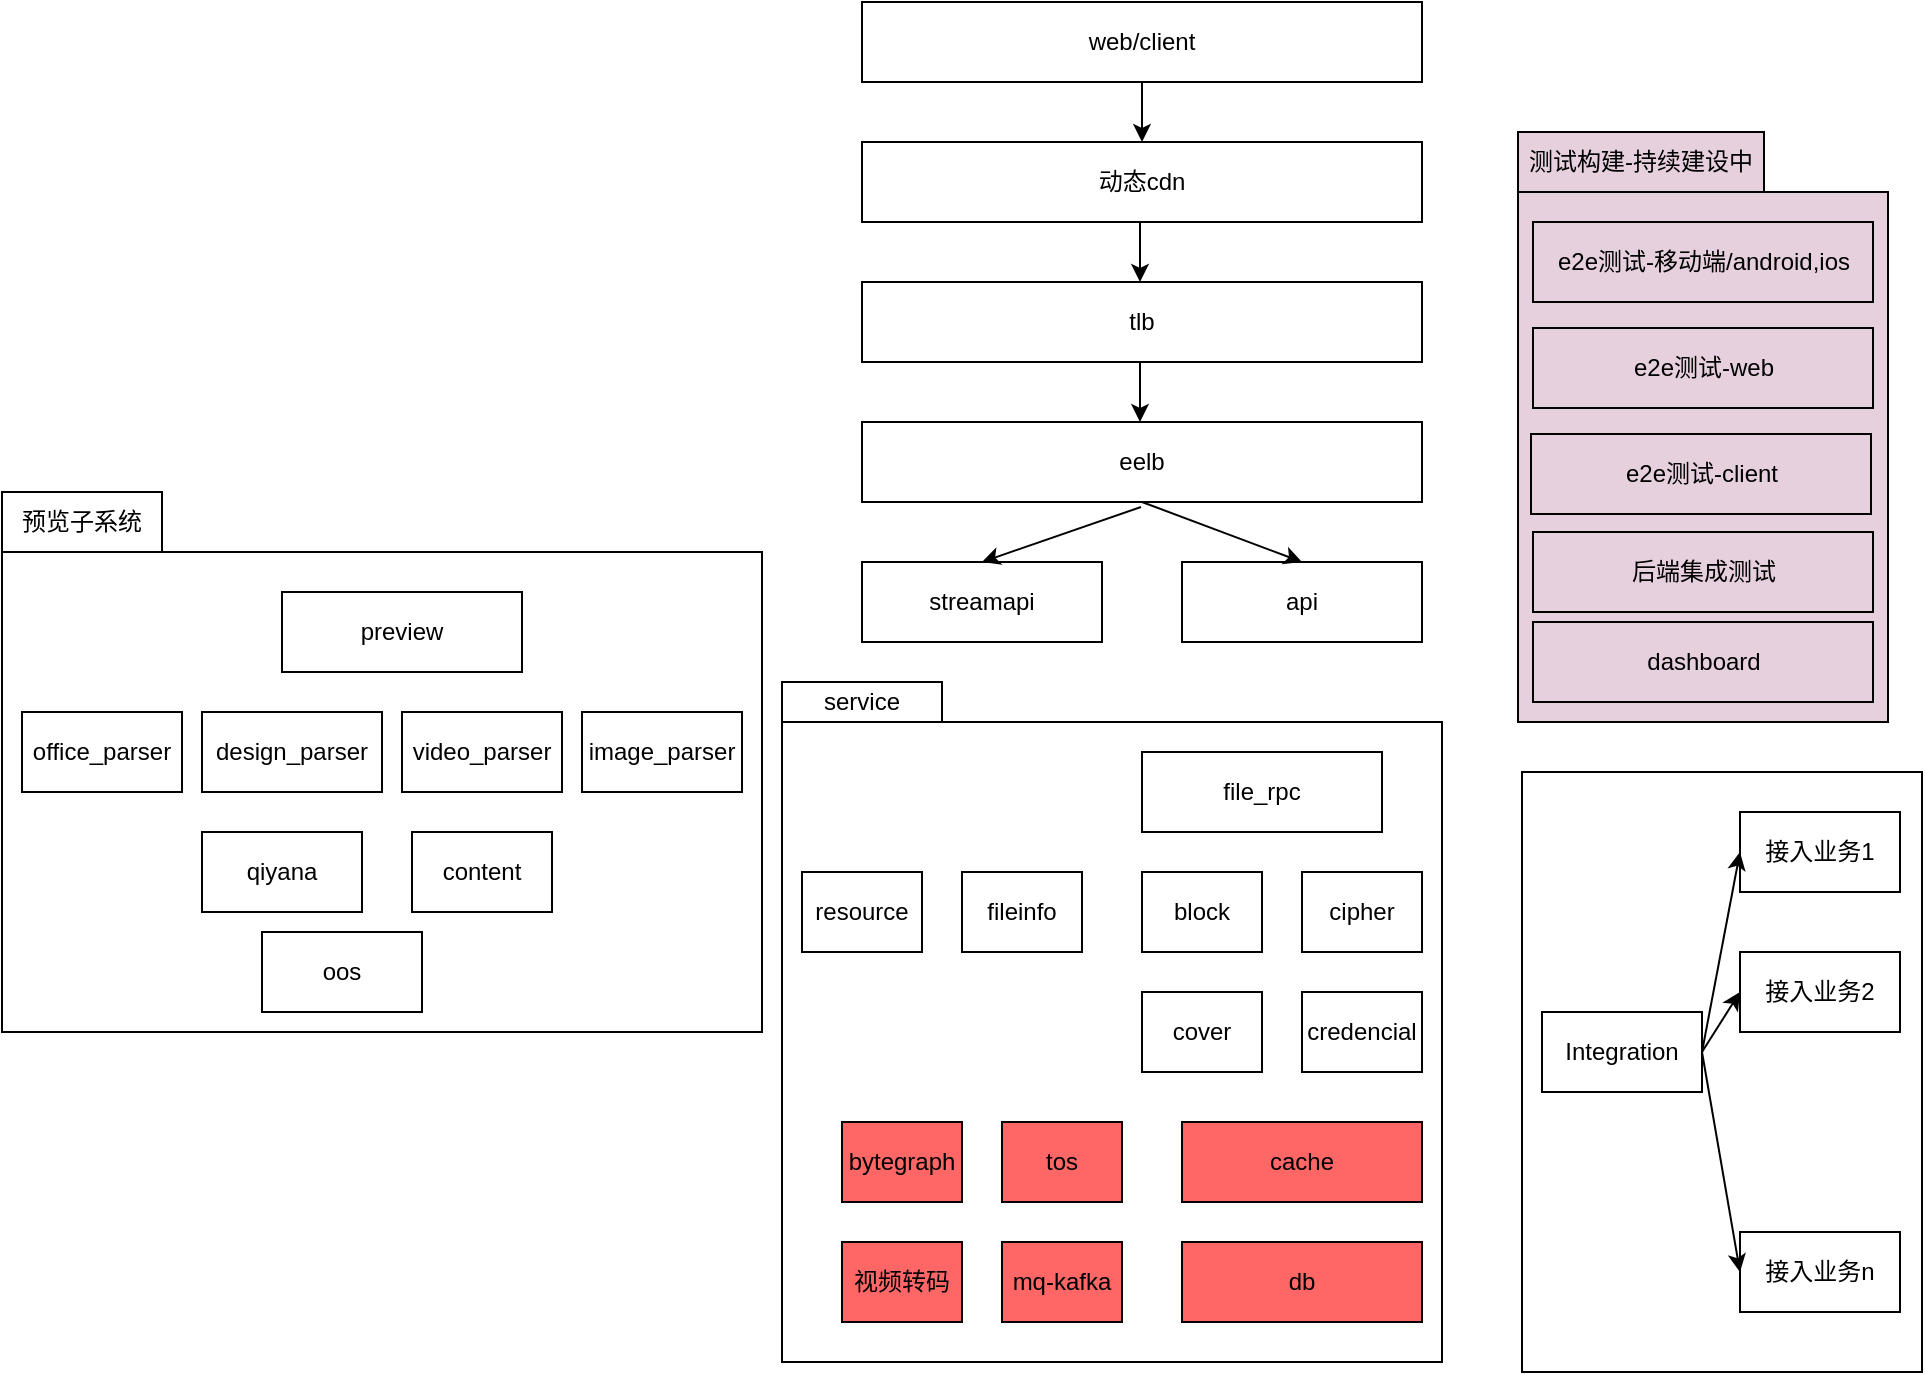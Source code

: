<mxfile version="12.1.3" type="github" pages="1">
  <diagram id="BOEk1lN_Ds9qcJwE51JH" name="Page-1">
    <mxGraphModel dx="2207" dy="1942" grid="1" gridSize="10" guides="1" tooltips="1" connect="1" arrows="1" fold="1" page="1" pageScale="1" pageWidth="827" pageHeight="1169" math="0" shadow="0">
      <root>
        <mxCell id="0"/>
        <mxCell id="1" parent="0"/>
        <mxCell id="hH2Sw-R2dPevOKpQbH9V-58" value="" style="rounded=0;whiteSpace=wrap;html=1;" vertex="1" parent="1">
          <mxGeometry x="160" y="340" width="330" height="320" as="geometry"/>
        </mxCell>
        <mxCell id="hH2Sw-R2dPevOKpQbH9V-43" value="" style="rounded=0;whiteSpace=wrap;html=1;fillColor=#E6D0DE;" vertex="1" parent="1">
          <mxGeometry x="528" y="75" width="185" height="265" as="geometry"/>
        </mxCell>
        <mxCell id="hH2Sw-R2dPevOKpQbH9V-37" value="" style="rounded=0;whiteSpace=wrap;html=1;" vertex="1" parent="1">
          <mxGeometry x="-230" y="255" width="380" height="240" as="geometry"/>
        </mxCell>
        <mxCell id="hH2Sw-R2dPevOKpQbH9V-22" value="" style="rounded=0;whiteSpace=wrap;html=1;" vertex="1" parent="1">
          <mxGeometry x="530" y="365" width="200" height="300" as="geometry"/>
        </mxCell>
        <mxCell id="hH2Sw-R2dPevOKpQbH9V-1" value="tlb" style="rounded=0;whiteSpace=wrap;html=1;" vertex="1" parent="1">
          <mxGeometry x="200" y="120" width="280" height="40" as="geometry"/>
        </mxCell>
        <mxCell id="hH2Sw-R2dPevOKpQbH9V-2" value="eelb" style="rounded=0;whiteSpace=wrap;html=1;" vertex="1" parent="1">
          <mxGeometry x="200" y="190" width="280" height="40" as="geometry"/>
        </mxCell>
        <mxCell id="hH2Sw-R2dPevOKpQbH9V-3" value="streamapi" style="rounded=0;whiteSpace=wrap;html=1;" vertex="1" parent="1">
          <mxGeometry x="200" y="260" width="120" height="40" as="geometry"/>
        </mxCell>
        <mxCell id="hH2Sw-R2dPevOKpQbH9V-4" value="动态cdn" style="rounded=0;whiteSpace=wrap;html=1;" vertex="1" parent="1">
          <mxGeometry x="200" y="50" width="280" height="40" as="geometry"/>
        </mxCell>
        <mxCell id="hH2Sw-R2dPevOKpQbH9V-5" value="web/client" style="rounded=0;whiteSpace=wrap;html=1;" vertex="1" parent="1">
          <mxGeometry x="200" y="-20" width="280" height="40" as="geometry"/>
        </mxCell>
        <mxCell id="hH2Sw-R2dPevOKpQbH9V-6" value="api" style="rounded=0;whiteSpace=wrap;html=1;" vertex="1" parent="1">
          <mxGeometry x="360" y="260" width="120" height="40" as="geometry"/>
        </mxCell>
        <mxCell id="hH2Sw-R2dPevOKpQbH9V-8" value="file_rpc" style="rounded=0;whiteSpace=wrap;html=1;" vertex="1" parent="1">
          <mxGeometry x="340" y="355" width="120" height="40" as="geometry"/>
        </mxCell>
        <mxCell id="hH2Sw-R2dPevOKpQbH9V-9" value="fileinfo" style="rounded=0;whiteSpace=wrap;html=1;" vertex="1" parent="1">
          <mxGeometry x="250" y="415" width="60" height="40" as="geometry"/>
        </mxCell>
        <mxCell id="hH2Sw-R2dPevOKpQbH9V-10" value="block" style="rounded=0;whiteSpace=wrap;html=1;" vertex="1" parent="1">
          <mxGeometry x="340" y="415" width="60" height="40" as="geometry"/>
        </mxCell>
        <mxCell id="hH2Sw-R2dPevOKpQbH9V-11" value="cipher" style="rounded=0;whiteSpace=wrap;html=1;" vertex="1" parent="1">
          <mxGeometry x="420" y="415" width="60" height="40" as="geometry"/>
        </mxCell>
        <mxCell id="hH2Sw-R2dPevOKpQbH9V-12" value="cache" style="rounded=0;whiteSpace=wrap;html=1;fillColor=#FF6666;" vertex="1" parent="1">
          <mxGeometry x="360" y="540" width="120" height="40" as="geometry"/>
        </mxCell>
        <mxCell id="hH2Sw-R2dPevOKpQbH9V-13" value="db" style="rounded=0;whiteSpace=wrap;html=1;fillColor=#FF6666;" vertex="1" parent="1">
          <mxGeometry x="360" y="600" width="120" height="40" as="geometry"/>
        </mxCell>
        <mxCell id="hH2Sw-R2dPevOKpQbH9V-14" value="Integration" style="rounded=0;whiteSpace=wrap;html=1;" vertex="1" parent="1">
          <mxGeometry x="540" y="485" width="80" height="40" as="geometry"/>
        </mxCell>
        <mxCell id="hH2Sw-R2dPevOKpQbH9V-15" value="接入业务1" style="rounded=0;whiteSpace=wrap;html=1;" vertex="1" parent="1">
          <mxGeometry x="639" y="385" width="80" height="40" as="geometry"/>
        </mxCell>
        <mxCell id="hH2Sw-R2dPevOKpQbH9V-16" value="接入业务2" style="rounded=0;whiteSpace=wrap;html=1;" vertex="1" parent="1">
          <mxGeometry x="639" y="455" width="80" height="40" as="geometry"/>
        </mxCell>
        <mxCell id="hH2Sw-R2dPevOKpQbH9V-17" value="接入业务n" style="rounded=0;whiteSpace=wrap;html=1;" vertex="1" parent="1">
          <mxGeometry x="639" y="595" width="80" height="40" as="geometry"/>
        </mxCell>
        <mxCell id="hH2Sw-R2dPevOKpQbH9V-19" value="resource" style="rounded=0;whiteSpace=wrap;html=1;" vertex="1" parent="1">
          <mxGeometry x="170" y="415" width="60" height="40" as="geometry"/>
        </mxCell>
        <mxCell id="hH2Sw-R2dPevOKpQbH9V-20" value="bytegraph" style="rounded=0;whiteSpace=wrap;html=1;fillColor=#FF6666;" vertex="1" parent="1">
          <mxGeometry x="190" y="540" width="60" height="40" as="geometry"/>
        </mxCell>
        <mxCell id="hH2Sw-R2dPevOKpQbH9V-21" value="tos" style="rounded=0;whiteSpace=wrap;html=1;fillColor=#FF6666;" vertex="1" parent="1">
          <mxGeometry x="270" y="540" width="60" height="40" as="geometry"/>
        </mxCell>
        <mxCell id="hH2Sw-R2dPevOKpQbH9V-23" value="mq-kafka" style="rounded=0;whiteSpace=wrap;html=1;fillColor=#FF6666;" vertex="1" parent="1">
          <mxGeometry x="270" y="600" width="60" height="40" as="geometry"/>
        </mxCell>
        <mxCell id="hH2Sw-R2dPevOKpQbH9V-24" value="qiyana" style="rounded=0;whiteSpace=wrap;html=1;" vertex="1" parent="1">
          <mxGeometry x="-130" y="395" width="80" height="40" as="geometry"/>
        </mxCell>
        <mxCell id="hH2Sw-R2dPevOKpQbH9V-25" value="preview" style="rounded=0;whiteSpace=wrap;html=1;" vertex="1" parent="1">
          <mxGeometry x="-90" y="275" width="120" height="40" as="geometry"/>
        </mxCell>
        <mxCell id="hH2Sw-R2dPevOKpQbH9V-27" value="content" style="rounded=0;whiteSpace=wrap;html=1;" vertex="1" parent="1">
          <mxGeometry x="-25" y="395" width="70" height="40" as="geometry"/>
        </mxCell>
        <mxCell id="hH2Sw-R2dPevOKpQbH9V-28" value="image_parser" style="rounded=0;whiteSpace=wrap;html=1;" vertex="1" parent="1">
          <mxGeometry x="60" y="335" width="80" height="40" as="geometry"/>
        </mxCell>
        <mxCell id="hH2Sw-R2dPevOKpQbH9V-29" value="design_parser" style="rounded=0;whiteSpace=wrap;html=1;" vertex="1" parent="1">
          <mxGeometry x="-130" y="335" width="90" height="40" as="geometry"/>
        </mxCell>
        <mxCell id="hH2Sw-R2dPevOKpQbH9V-30" value="video_parser" style="rounded=0;whiteSpace=wrap;html=1;" vertex="1" parent="1">
          <mxGeometry x="-30" y="335" width="80" height="40" as="geometry"/>
        </mxCell>
        <mxCell id="hH2Sw-R2dPevOKpQbH9V-31" value="office_parser" style="rounded=0;whiteSpace=wrap;html=1;" vertex="1" parent="1">
          <mxGeometry x="-220" y="335" width="80" height="40" as="geometry"/>
        </mxCell>
        <mxCell id="hH2Sw-R2dPevOKpQbH9V-32" value="oos" style="rounded=0;whiteSpace=wrap;html=1;" vertex="1" parent="1">
          <mxGeometry x="-100" y="445" width="80" height="40" as="geometry"/>
        </mxCell>
        <mxCell id="hH2Sw-R2dPevOKpQbH9V-34" value="视频转码" style="rounded=0;whiteSpace=wrap;html=1;fillColor=#FF6666;" vertex="1" parent="1">
          <mxGeometry x="190" y="600" width="60" height="40" as="geometry"/>
        </mxCell>
        <mxCell id="hH2Sw-R2dPevOKpQbH9V-35" value="credencial" style="rounded=0;whiteSpace=wrap;html=1;" vertex="1" parent="1">
          <mxGeometry x="420" y="475" width="60" height="40" as="geometry"/>
        </mxCell>
        <mxCell id="hH2Sw-R2dPevOKpQbH9V-36" value="cover" style="rounded=0;whiteSpace=wrap;html=1;" vertex="1" parent="1">
          <mxGeometry x="340" y="475" width="60" height="40" as="geometry"/>
        </mxCell>
        <mxCell id="hH2Sw-R2dPevOKpQbH9V-38" value="预览子系统" style="rounded=0;whiteSpace=wrap;html=1;" vertex="1" parent="1">
          <mxGeometry x="-230" y="225" width="80" height="30" as="geometry"/>
        </mxCell>
        <mxCell id="hH2Sw-R2dPevOKpQbH9V-40" value="e2e测试-移动端/android,ios" style="rounded=0;whiteSpace=wrap;html=1;fillColor=#E6D0DE;" vertex="1" parent="1">
          <mxGeometry x="535.5" y="90" width="170" height="40" as="geometry"/>
        </mxCell>
        <mxCell id="hH2Sw-R2dPevOKpQbH9V-41" value="e2e测试-web" style="rounded=0;whiteSpace=wrap;html=1;fillColor=#E6D0DE;" vertex="1" parent="1">
          <mxGeometry x="535.5" y="143" width="170" height="40" as="geometry"/>
        </mxCell>
        <mxCell id="hH2Sw-R2dPevOKpQbH9V-42" value="e2e测试-client" style="rounded=0;whiteSpace=wrap;html=1;fillColor=#E6D0DE;" vertex="1" parent="1">
          <mxGeometry x="534.5" y="196" width="170" height="40" as="geometry"/>
        </mxCell>
        <mxCell id="hH2Sw-R2dPevOKpQbH9V-44" value="测试构建-持续建设中" style="rounded=0;whiteSpace=wrap;html=1;fillColor=#E6D0DE;" vertex="1" parent="1">
          <mxGeometry x="528" y="45" width="123" height="30" as="geometry"/>
        </mxCell>
        <mxCell id="hH2Sw-R2dPevOKpQbH9V-45" value="后端集成测试" style="rounded=0;whiteSpace=wrap;html=1;fillColor=#E6D0DE;" vertex="1" parent="1">
          <mxGeometry x="535.5" y="245" width="170" height="40" as="geometry"/>
        </mxCell>
        <mxCell id="hH2Sw-R2dPevOKpQbH9V-46" value="" style="endArrow=classic;html=1;exitX=1;exitY=0.5;exitDx=0;exitDy=0;entryX=0;entryY=0.5;entryDx=0;entryDy=0;" edge="1" parent="1" source="hH2Sw-R2dPevOKpQbH9V-14" target="hH2Sw-R2dPevOKpQbH9V-15">
          <mxGeometry width="50" height="50" relative="1" as="geometry">
            <mxPoint x="770" y="665" as="sourcePoint"/>
            <mxPoint x="820" y="615" as="targetPoint"/>
          </mxGeometry>
        </mxCell>
        <mxCell id="hH2Sw-R2dPevOKpQbH9V-47" value="" style="endArrow=classic;html=1;exitX=1;exitY=0.5;exitDx=0;exitDy=0;entryX=0;entryY=0.5;entryDx=0;entryDy=0;" edge="1" parent="1" source="hH2Sw-R2dPevOKpQbH9V-14" target="hH2Sw-R2dPevOKpQbH9V-16">
          <mxGeometry width="50" height="50" relative="1" as="geometry">
            <mxPoint x="890" y="685" as="sourcePoint"/>
            <mxPoint x="940" y="635" as="targetPoint"/>
          </mxGeometry>
        </mxCell>
        <mxCell id="hH2Sw-R2dPevOKpQbH9V-48" value="" style="endArrow=classic;html=1;entryX=0;entryY=0.5;entryDx=0;entryDy=0;" edge="1" parent="1" target="hH2Sw-R2dPevOKpQbH9V-17">
          <mxGeometry width="50" height="50" relative="1" as="geometry">
            <mxPoint x="620" y="505" as="sourcePoint"/>
            <mxPoint x="860" y="605" as="targetPoint"/>
          </mxGeometry>
        </mxCell>
        <mxCell id="hH2Sw-R2dPevOKpQbH9V-50" value="" style="endArrow=classic;html=1;exitX=0.5;exitY=1;exitDx=0;exitDy=0;entryX=0.5;entryY=0;entryDx=0;entryDy=0;" edge="1" parent="1" source="hH2Sw-R2dPevOKpQbH9V-5" target="hH2Sw-R2dPevOKpQbH9V-4">
          <mxGeometry width="50" height="50" relative="1" as="geometry">
            <mxPoint x="600" y="90" as="sourcePoint"/>
            <mxPoint x="650" y="40" as="targetPoint"/>
          </mxGeometry>
        </mxCell>
        <mxCell id="hH2Sw-R2dPevOKpQbH9V-51" value="" style="endArrow=classic;html=1;exitX=0.5;exitY=1;exitDx=0;exitDy=0;entryX=0.5;entryY=0;entryDx=0;entryDy=0;" edge="1" parent="1">
          <mxGeometry width="50" height="50" relative="1" as="geometry">
            <mxPoint x="339" y="90" as="sourcePoint"/>
            <mxPoint x="339" y="120" as="targetPoint"/>
          </mxGeometry>
        </mxCell>
        <mxCell id="hH2Sw-R2dPevOKpQbH9V-52" value="" style="endArrow=classic;html=1;exitX=0.5;exitY=1;exitDx=0;exitDy=0;entryX=0.5;entryY=0;entryDx=0;entryDy=0;" edge="1" parent="1">
          <mxGeometry width="50" height="50" relative="1" as="geometry">
            <mxPoint x="339" y="160" as="sourcePoint"/>
            <mxPoint x="339" y="190" as="targetPoint"/>
          </mxGeometry>
        </mxCell>
        <mxCell id="hH2Sw-R2dPevOKpQbH9V-53" value="" style="endArrow=classic;html=1;exitX=0.5;exitY=1;exitDx=0;exitDy=0;entryX=0.5;entryY=0;entryDx=0;entryDy=0;" edge="1" parent="1" target="hH2Sw-R2dPevOKpQbH9V-3">
          <mxGeometry width="50" height="50" relative="1" as="geometry">
            <mxPoint x="339.5" y="232.5" as="sourcePoint"/>
            <mxPoint x="339.5" y="262.5" as="targetPoint"/>
          </mxGeometry>
        </mxCell>
        <mxCell id="hH2Sw-R2dPevOKpQbH9V-54" value="" style="endArrow=classic;html=1;entryX=0.5;entryY=0;entryDx=0;entryDy=0;" edge="1" parent="1" target="hH2Sw-R2dPevOKpQbH9V-6">
          <mxGeometry width="50" height="50" relative="1" as="geometry">
            <mxPoint x="340" y="230" as="sourcePoint"/>
            <mxPoint x="270" y="270" as="targetPoint"/>
          </mxGeometry>
        </mxCell>
        <mxCell id="hH2Sw-R2dPevOKpQbH9V-59" value="service" style="rounded=0;whiteSpace=wrap;html=1;" vertex="1" parent="1">
          <mxGeometry x="160" y="320" width="80" height="20" as="geometry"/>
        </mxCell>
        <mxCell id="hH2Sw-R2dPevOKpQbH9V-62" value="dashboard" style="rounded=0;whiteSpace=wrap;html=1;fillColor=#E6D0DE;" vertex="1" parent="1">
          <mxGeometry x="535.5" y="290" width="170" height="40" as="geometry"/>
        </mxCell>
      </root>
    </mxGraphModel>
  </diagram>
</mxfile>
